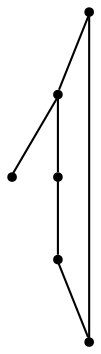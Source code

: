 graph {
  node [shape=point,comment="{\"directed\":false,\"doi\":\"10.1007/978-3-030-92931-2_1\",\"figure\":\"3 (3)\"}"]

  v0 [pos="747.856640172766,364.43839052662685"]
  v1 [pos="752.007310549579,445.3338210218106"]
  v2 [pos="717.5767894912899,271.2580826470098"]
  v3 [pos="668.5898622072675,422.0302233083634"]
  v4 [pos="619.5986744992595,271.2580826470098"]
  v5 [pos="589.3230206533514,364.43839052662685"]

  v0 -- v5 [id="-1",pos="747.856640172766,364.43839052662685 751.6530594745839,361.7465350310927 756.1829075861294,360.2754668109941 760.8420309508549,360.21712515278057 773.5148846559586,360.0671219138425 783.912354010578,370.21443724649885 784.0665559234955,382.88713563741095 784.2207578364129,395.559834028323 774.0691213046134,405.9571759550889 761.3962675995098,406.10721098784614 576.5084919536167,406.3362854551096 576.5084919536167,406.3362854551096 576.5084919536167,406.3362854551096 563.8314414129451,406.40705849662635 553.5048095556409,396.18890653481486 553.4339720583255,383.5120431535889 553.3672678081604,370.83934476267683 563.5855450017073,360.5128076712469 576.2583987068109,360.4419710420917 580.9175220715363,360.41698110020843 585.4723604312371,361.81301590701884 589.3230206533514,364.43839052662685"]
  v0 -- v4 [id="-2",pos="747.856640172766,364.43839052662685 749.3485516287942,368.8517223621995 752.1447887086418,372.70230359811046 755.8828974314307,375.4860432311035 766.0428640459487,383.0579956217376 780.4201416990269,380.96182912254585 787.9921868900756,370.797853828634 795.5683653282746,360.6338467409029 793.4680398917128,346.2567452908574 783.3039400300446,338.6889578905372 632.4048731162756,229.36025130616548 632.4048731162756,229.36025130616548 632.4048731162756,229.36025130616548 621.9365662643405,222.21331869046236 607.6592496038834,224.90952993922554 600.5164898207133,235.37774028896575 593.3736664491255,245.84595063870603 596.065745700784,260.1230605273993 606.538249388287,267.26576456515016 610.3847127748332,269.8911391847582 614.9396147229518,271.2830090012547 619.5986744992595,271.2580826470098"]
  v4 -- v1 [id="-3",pos="619.5986744992595,271.2580826470098 592.6944149712765,277.71750571655 580.8342212443521,267.636862022735 575.8917478903649,257.1270017698559 570.9493381247953,246.62127471347156 572.9287819793133,235.6821661077093 579.450664452081,228.30609543710437 585.9725469248489,220.92582798236634 597.040937674599,217.10443347247173 608.3094411748444,221.0591712600489 619.5737478395218,225.00977585113134 631.0380400778591,236.74064593618027 635.8471685199339,251.5636557003645 640.6562333735909,266.38666546454874 638.8142676781358,284.31014488849604 648.2699289782317,317.2858357191678 657.7256538667453,350.2573297657064 678.4789421623924,398.2893969934164 752.007310549579,445.3338210218106"]
  v2 -- v5 [id="-4",pos="717.5767894912899,271.2580826470098 722.2317160204472,271.12047899755584 726.7365738838374,269.57027596149345 730.4913427720633,266.8115262703837 740.7054867184597,259.3062455185909 742.9016399004922,244.9458040298009 735.3962989596088,234.73181705830325 727.8909580187252,224.51779829298647 713.5303405310838,222.3216402324424 703.3161965846873,229.82692098423524 553.429838811175,339.30976400403966 553.429838811175,339.30976400403966 553.429838811175,339.30976400403966 543.3990202730016,347.0566777816759 541.5487244948281,361.47129593836553 549.2999618469494,371.497762964281 557.0470023635027,381.5283949805103 571.4617971830227,383.3745030917733 581.4884188856281,375.6275257264987 585.1764835236887,372.77711445466434 587.906079941789,368.87655333498685 589.3230206533514,364.43839052662685"]
  v3 -- v2 [id="-5",pos="668.5898622072675,422.0302233083634 664.9016703923714,424.87643779606464 662.1679407271208,428.77703070956136 660.7510000155585,433.2151935179213 656.9004033818619,445.28778357162355 663.5681576848287,458.1980135857035 675.6408639036996,462.05275981192835 687.7136337109881,465.90332515092973 700.6240537446112,459.2356684626051 704.4746503783076,447.1630625119933 761.3713409397722,270.50380608054803 761.3713409397722,270.50380608054803 761.3713409397722,270.50380608054803 764.9301939130708,258.35195403560533 757.9540357842692,245.60841901553812 745.7896350670779,242.0495460706947 733.625170761469,238.49070491967052 720.8814795590499,245.4667139634086 717.3226265857513,257.6309973916546 716.0140405379462,262.0983469260309 716.0974049535481,266.86153794796945 717.5767894912899,271.2580826470098"]
  v4 -- v3 [id="-6",pos="619.5986744992595,271.2580826470098 620.9030637114965,266.76987636724493 620.8238961314627,262.00665355148715 619.3569749235897,257.5851824982019 615.377166625131,245.55424234763848 602.3959090941926,239.02410982421986 590.3648532889138,243.00803433781334 578.3337338952174,246.987793861093 571.8035849281489,259.9688605043281 575.7875264737579,271.99980065489154 633.5967108291874,448.3966309027432 633.5967108291874,448.3966309027432 633.5967108291874,448.3966309027432 637.8681991996264,460.33166499772017 651.0036586434823,466.54091840096453 662.9346898677222,462.2694505866173 674.8657846803798,458.0021636594936 681.0792633273128,444.8668969931873 676.8077749568738,432.9318152074815 675.2366959208117,428.5478290670212 672.3695577552309,424.7430945183821 668.5898622072675,422.0302233083634"]
}